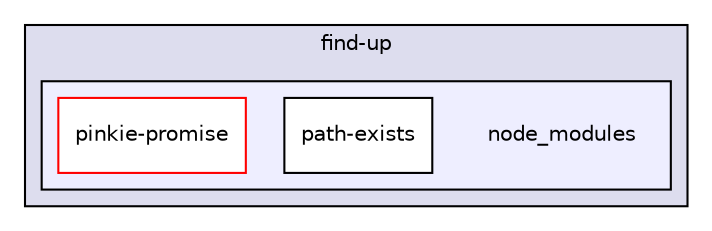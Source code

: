 digraph "gulp-src/node_modules/gulp-uglify/node_modules/gulp-util/node_modules/dateformat/node_modules/meow/node_modules/read-pkg-up/node_modules/find-up/node_modules" {
  compound=true
  node [ fontsize="10", fontname="Helvetica"];
  edge [ labelfontsize="10", labelfontname="Helvetica"];
  subgraph clusterdir_5dff8b300955a7e6ea9bd395f6f681c1 {
    graph [ bgcolor="#ddddee", pencolor="black", label="find-up" fontname="Helvetica", fontsize="10", URL="dir_5dff8b300955a7e6ea9bd395f6f681c1.html"]
  subgraph clusterdir_010af57ea8103b03de4782728b8dd104 {
    graph [ bgcolor="#eeeeff", pencolor="black", label="" URL="dir_010af57ea8103b03de4782728b8dd104.html"];
    dir_010af57ea8103b03de4782728b8dd104 [shape=plaintext label="node_modules"];
    dir_9690b3bf7125ae5a4c86c5e76b8e97a4 [shape=box label="path-exists" color="black" fillcolor="white" style="filled" URL="dir_9690b3bf7125ae5a4c86c5e76b8e97a4.html"];
    dir_5dad76a43a76f7d5ed292d4f8c3ffa92 [shape=box label="pinkie-promise" color="red" fillcolor="white" style="filled" URL="dir_5dad76a43a76f7d5ed292d4f8c3ffa92.html"];
  }
  }
}
